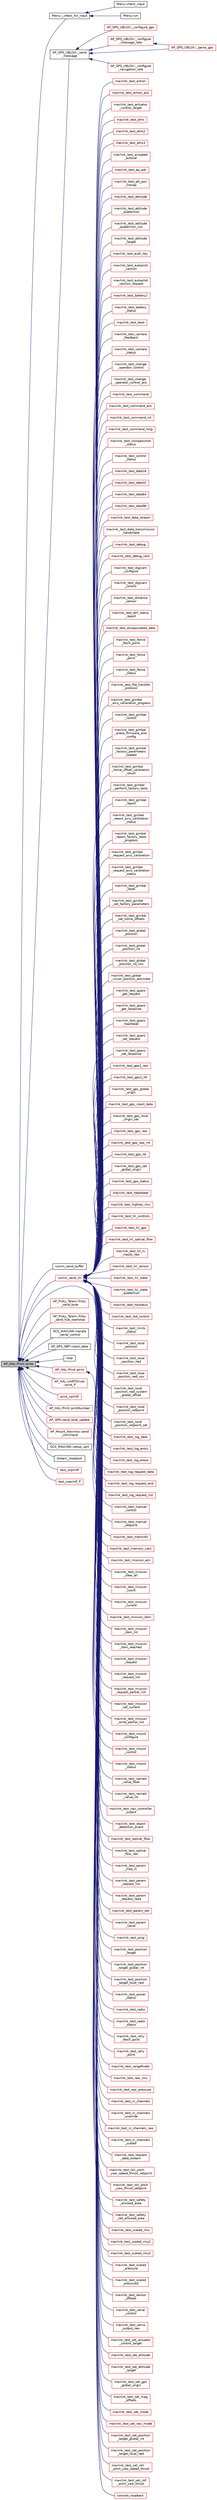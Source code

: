 digraph "AP_HAL::Print::write"
{
 // INTERACTIVE_SVG=YES
  edge [fontname="Helvetica",fontsize="10",labelfontname="Helvetica",labelfontsize="10"];
  node [fontname="Helvetica",fontsize="10",shape=record];
  rankdir="LR";
  Node1 [label="AP_HAL::Print::write",height=0.2,width=0.4,color="black", fillcolor="grey75", style="filled" fontcolor="black"];
  Node1 -> Node2 [dir="back",color="midnightblue",fontsize="10",style="solid",fontname="Helvetica"];
  Node2 [label="Menu::_check_for_input",height=0.2,width=0.4,color="black", fillcolor="white", style="filled",URL="$classMenu.html#a3d751cb74f8f3d7a3e18218bc0c5ca0a"];
  Node2 -> Node3 [dir="back",color="midnightblue",fontsize="10",style="solid",fontname="Helvetica"];
  Node3 [label="Menu::check_input",height=0.2,width=0.4,color="black", fillcolor="white", style="filled",URL="$classMenu.html#a5ee8a65cae6ca12d570d5f665e2c665c"];
  Node2 -> Node4 [dir="back",color="midnightblue",fontsize="10",style="solid",fontname="Helvetica"];
  Node4 [label="Menu::run",height=0.2,width=0.4,color="black", fillcolor="white", style="filled",URL="$classMenu.html#a8424e0886499d6901c1d2406c568709c",tooltip="menu runner "];
  Node1 -> Node5 [dir="back",color="midnightblue",fontsize="10",style="solid",fontname="Helvetica"];
  Node5 [label="AP_GPS_UBLOX::_send\l_message",height=0.2,width=0.4,color="black", fillcolor="white", style="filled",URL="$classAP__GPS__UBLOX.html#a3e73204e71c7302d8a054bb479d003f1"];
  Node5 -> Node6 [dir="back",color="midnightblue",fontsize="10",style="solid",fontname="Helvetica"];
  Node6 [label="AP_GPS_UBLOX::_configure_gps",height=0.2,width=0.4,color="red", fillcolor="white", style="filled",URL="$classAP__GPS__UBLOX.html#afb91ccbcc4849251ee0a39e3ef419375"];
  Node5 -> Node7 [dir="back",color="midnightblue",fontsize="10",style="solid",fontname="Helvetica"];
  Node7 [label="AP_GPS_UBLOX::_configure\l_message_rate",height=0.2,width=0.4,color="red", fillcolor="white", style="filled",URL="$classAP__GPS__UBLOX.html#a43dcbafc9c14e3cc6809ea888d5ffa93"];
  Node7 -> Node8 [dir="back",color="midnightblue",fontsize="10",style="solid",fontname="Helvetica"];
  Node8 [label="AP_GPS_UBLOX::_parse_gps",height=0.2,width=0.4,color="red", fillcolor="white", style="filled",URL="$classAP__GPS__UBLOX.html#a16ae8ab4b0babfbc2245beb0a438ec33"];
  Node5 -> Node9 [dir="back",color="midnightblue",fontsize="10",style="solid",fontname="Helvetica"];
  Node9 [label="AP_GPS_UBLOX::_configure\l_navigation_rate",height=0.2,width=0.4,color="red", fillcolor="white", style="filled",URL="$classAP__GPS__UBLOX.html#a77b3ada78b25c2ba1cf8e71cb37c52e7"];
  Node5 -> Node8 [dir="back",color="midnightblue",fontsize="10",style="solid",fontname="Helvetica"];
  Node1 -> Node10 [dir="back",color="midnightblue",fontsize="10",style="solid",fontname="Helvetica"];
  Node10 [label="comm_send_buffer",height=0.2,width=0.4,color="black", fillcolor="white", style="filled",URL="$GCS__MAVLink_8h.html#a0d47977e011c7c40f906819990b1584d"];
  Node1 -> Node11 [dir="back",color="midnightblue",fontsize="10",style="solid",fontname="Helvetica"];
  Node11 [label="comm_send_ch",height=0.2,width=0.4,color="red", fillcolor="white", style="filled",URL="$GCS__MAVLink_8h.html#ab753873a1ee10adedd0ce246311468f8"];
  Node11 -> Node12 [dir="back",color="midnightblue",fontsize="10",style="solid",fontname="Helvetica"];
  Node12 [label="mavlink_test_action",height=0.2,width=0.4,color="red", fillcolor="white", style="filled",URL="$v0_89_2common_2testsuite_8h.html#a8649b7be6b6b4968b83ce78574c0b55e"];
  Node11 -> Node13 [dir="back",color="midnightblue",fontsize="10",style="solid",fontname="Helvetica"];
  Node13 [label="mavlink_test_action_ack",height=0.2,width=0.4,color="red", fillcolor="white", style="filled",URL="$v0_89_2common_2testsuite_8h.html#a9cdfd99a6104053813859509acfb4602"];
  Node11 -> Node14 [dir="back",color="midnightblue",fontsize="10",style="solid",fontname="Helvetica"];
  Node14 [label="mavlink_test_actuator\l_control_target",height=0.2,width=0.4,color="red", fillcolor="white", style="filled",URL="$v1_80_2common_2testsuite_8h.html#ac20496afe74c55010b9f31b0adafb113"];
  Node11 -> Node15 [dir="back",color="midnightblue",fontsize="10",style="solid",fontname="Helvetica"];
  Node15 [label="mavlink_test_ahrs",height=0.2,width=0.4,color="red", fillcolor="white", style="filled",URL="$v0_89_2ardupilotmega_2testsuite_8h.html#aa6892a55bb6a312967d765e9f7e551a0"];
  Node11 -> Node16 [dir="back",color="midnightblue",fontsize="10",style="solid",fontname="Helvetica"];
  Node16 [label="mavlink_test_ahrs2",height=0.2,width=0.4,color="red", fillcolor="white", style="filled",URL="$v1_80_2ardupilotmega_2testsuite_8h.html#a9ecd1acaa442cd5c423461cfc9d648a2"];
  Node11 -> Node17 [dir="back",color="midnightblue",fontsize="10",style="solid",fontname="Helvetica"];
  Node17 [label="mavlink_test_ahrs3",height=0.2,width=0.4,color="red", fillcolor="white", style="filled",URL="$v1_80_2ardupilotmega_2testsuite_8h.html#ac90b4e636c4827b41f51ed6409dcf060"];
  Node11 -> Node18 [dir="back",color="midnightblue",fontsize="10",style="solid",fontname="Helvetica"];
  Node18 [label="mavlink_test_airspeed\l_autocal",height=0.2,width=0.4,color="red", fillcolor="white", style="filled",URL="$v1_80_2ardupilotmega_2testsuite_8h.html#a56839dfbdb9818fef8ff1529de3eeffe"];
  Node11 -> Node19 [dir="back",color="midnightblue",fontsize="10",style="solid",fontname="Helvetica"];
  Node19 [label="mavlink_test_ap_adc",height=0.2,width=0.4,color="red", fillcolor="white", style="filled",URL="$v0_89_2ardupilotmega_2testsuite_8h.html#ab896a946dd2f4a454e6d2377ad23d2eb"];
  Node11 -> Node20 [dir="back",color="midnightblue",fontsize="10",style="solid",fontname="Helvetica"];
  Node20 [label="mavlink_test_att_pos\l_mocap",height=0.2,width=0.4,color="red", fillcolor="white", style="filled",URL="$v1_80_2common_2testsuite_8h.html#a7bd674b5ebc00f0a503b928263bd2e87"];
  Node11 -> Node21 [dir="back",color="midnightblue",fontsize="10",style="solid",fontname="Helvetica"];
  Node21 [label="mavlink_test_attitude",height=0.2,width=0.4,color="red", fillcolor="white", style="filled",URL="$v0_89_2common_2testsuite_8h.html#a738d98fbb37fa1dbf165f62d4d096b77"];
  Node11 -> Node22 [dir="back",color="midnightblue",fontsize="10",style="solid",fontname="Helvetica"];
  Node22 [label="mavlink_test_attitude\l_quaternion",height=0.2,width=0.4,color="red", fillcolor="white", style="filled",URL="$v1_80_2common_2testsuite_8h.html#a76dd8b4da237ec80739825caa7d50845"];
  Node11 -> Node23 [dir="back",color="midnightblue",fontsize="10",style="solid",fontname="Helvetica"];
  Node23 [label="mavlink_test_attitude\l_quaternion_cov",height=0.2,width=0.4,color="red", fillcolor="white", style="filled",URL="$v1_80_2common_2testsuite_8h.html#a4f2aaa46069f729b9e49c792c443a799"];
  Node11 -> Node24 [dir="back",color="midnightblue",fontsize="10",style="solid",fontname="Helvetica"];
  Node24 [label="mavlink_test_attitude\l_target",height=0.2,width=0.4,color="red", fillcolor="white", style="filled",URL="$v1_80_2common_2testsuite_8h.html#aad5476e12397fb6c9e3a2f4bb9216ce1"];
  Node11 -> Node25 [dir="back",color="midnightblue",fontsize="10",style="solid",fontname="Helvetica"];
  Node25 [label="mavlink_test_auth_key",height=0.2,width=0.4,color="red", fillcolor="white", style="filled",URL="$v0_89_2common_2testsuite_8h.html#ac41de322ef84bfa78d7d47669873f708"];
  Node11 -> Node26 [dir="back",color="midnightblue",fontsize="10",style="solid",fontname="Helvetica"];
  Node26 [label="mavlink_test_autopilot\l_version",height=0.2,width=0.4,color="red", fillcolor="white", style="filled",URL="$v1_80_2common_2testsuite_8h.html#a9a34e152c8867677d8e68d8c46499df4"];
  Node11 -> Node27 [dir="back",color="midnightblue",fontsize="10",style="solid",fontname="Helvetica"];
  Node27 [label="mavlink_test_autopilot\l_version_request",height=0.2,width=0.4,color="red", fillcolor="white", style="filled",URL="$v1_80_2ardupilotmega_2testsuite_8h.html#a55ec9127e252ac854c27be5498a5f911"];
  Node11 -> Node28 [dir="back",color="midnightblue",fontsize="10",style="solid",fontname="Helvetica"];
  Node28 [label="mavlink_test_battery2",height=0.2,width=0.4,color="red", fillcolor="white", style="filled",URL="$v1_80_2ardupilotmega_2testsuite_8h.html#a30675a3b77ea38361f47ea4d0b87bb6a"];
  Node11 -> Node29 [dir="back",color="midnightblue",fontsize="10",style="solid",fontname="Helvetica"];
  Node29 [label="mavlink_test_battery\l_status",height=0.2,width=0.4,color="red", fillcolor="white", style="filled",URL="$v1_80_2common_2testsuite_8h.html#ab2fba288dbbf083b8274790d5e26ad80"];
  Node11 -> Node30 [dir="back",color="midnightblue",fontsize="10",style="solid",fontname="Helvetica"];
  Node30 [label="mavlink_test_boot",height=0.2,width=0.4,color="red", fillcolor="white", style="filled",URL="$v0_89_2common_2testsuite_8h.html#a1ded1118ad441d9a4a2581c12f444ee9"];
  Node11 -> Node31 [dir="back",color="midnightblue",fontsize="10",style="solid",fontname="Helvetica"];
  Node31 [label="mavlink_test_camera\l_feedback",height=0.2,width=0.4,color="red", fillcolor="white", style="filled",URL="$v1_80_2ardupilotmega_2testsuite_8h.html#a2e683100bd29cb10eff52f92570607ae"];
  Node11 -> Node32 [dir="back",color="midnightblue",fontsize="10",style="solid",fontname="Helvetica"];
  Node32 [label="mavlink_test_camera\l_status",height=0.2,width=0.4,color="red", fillcolor="white", style="filled",URL="$v1_80_2ardupilotmega_2testsuite_8h.html#af4fcd724835dff3ca18d895459cfdaae"];
  Node11 -> Node33 [dir="back",color="midnightblue",fontsize="10",style="solid",fontname="Helvetica"];
  Node33 [label="mavlink_test_change\l_operator_control",height=0.2,width=0.4,color="red", fillcolor="white", style="filled",URL="$v0_89_2common_2testsuite_8h.html#ac5ff28d1a5ffde95310ac87a5db08312"];
  Node11 -> Node34 [dir="back",color="midnightblue",fontsize="10",style="solid",fontname="Helvetica"];
  Node34 [label="mavlink_test_change\l_operator_control_ack",height=0.2,width=0.4,color="red", fillcolor="white", style="filled",URL="$v0_89_2common_2testsuite_8h.html#af24de5805833fa4cbdba2a340aae52f0"];
  Node11 -> Node35 [dir="back",color="midnightblue",fontsize="10",style="solid",fontname="Helvetica"];
  Node35 [label="mavlink_test_command",height=0.2,width=0.4,color="red", fillcolor="white", style="filled",URL="$v0_89_2common_2testsuite_8h.html#afbfed3a55505af61f9732280693fb74a"];
  Node11 -> Node36 [dir="back",color="midnightblue",fontsize="10",style="solid",fontname="Helvetica"];
  Node36 [label="mavlink_test_command_ack",height=0.2,width=0.4,color="red", fillcolor="white", style="filled",URL="$v0_89_2common_2testsuite_8h.html#a36131f5356eb289bdd9feca6642376de"];
  Node11 -> Node37 [dir="back",color="midnightblue",fontsize="10",style="solid",fontname="Helvetica"];
  Node37 [label="mavlink_test_command_int",height=0.2,width=0.4,color="red", fillcolor="white", style="filled",URL="$v1_80_2common_2testsuite_8h.html#a80fcdb1b13086c33c5cc6b7785460215"];
  Node11 -> Node38 [dir="back",color="midnightblue",fontsize="10",style="solid",fontname="Helvetica"];
  Node38 [label="mavlink_test_command_long",height=0.2,width=0.4,color="red", fillcolor="white", style="filled",URL="$v1_80_2common_2testsuite_8h.html#a73c6c6692680b0b05f6782f6411a00e4"];
  Node11 -> Node39 [dir="back",color="midnightblue",fontsize="10",style="solid",fontname="Helvetica"];
  Node39 [label="mavlink_test_compassmot\l_status",height=0.2,width=0.4,color="red", fillcolor="white", style="filled",URL="$v1_80_2ardupilotmega_2testsuite_8h.html#ab42f03faf0a850b85c09a527f0fdde00"];
  Node11 -> Node40 [dir="back",color="midnightblue",fontsize="10",style="solid",fontname="Helvetica"];
  Node40 [label="mavlink_test_control\l_status",height=0.2,width=0.4,color="red", fillcolor="white", style="filled",URL="$v0_89_2common_2testsuite_8h.html#ae48f551aba66e44e3c534a2adc787ccd"];
  Node11 -> Node41 [dir="back",color="midnightblue",fontsize="10",style="solid",fontname="Helvetica"];
  Node41 [label="mavlink_test_data16",height=0.2,width=0.4,color="red", fillcolor="white", style="filled",URL="$v1_80_2ardupilotmega_2testsuite_8h.html#a816cdb46445f3f6f5dde989d092c5591"];
  Node11 -> Node42 [dir="back",color="midnightblue",fontsize="10",style="solid",fontname="Helvetica"];
  Node42 [label="mavlink_test_data32",height=0.2,width=0.4,color="red", fillcolor="white", style="filled",URL="$v1_80_2ardupilotmega_2testsuite_8h.html#a2e7f1d6f794ab67065bc6a9376f26946"];
  Node11 -> Node43 [dir="back",color="midnightblue",fontsize="10",style="solid",fontname="Helvetica"];
  Node43 [label="mavlink_test_data64",height=0.2,width=0.4,color="red", fillcolor="white", style="filled",URL="$v1_80_2ardupilotmega_2testsuite_8h.html#a6e3b3df5aa1d1f06ad3116dfcd03d43c"];
  Node11 -> Node44 [dir="back",color="midnightblue",fontsize="10",style="solid",fontname="Helvetica"];
  Node44 [label="mavlink_test_data96",height=0.2,width=0.4,color="red", fillcolor="white", style="filled",URL="$v1_80_2ardupilotmega_2testsuite_8h.html#a5d7f0fa2275519351a42e590810e4f4a"];
  Node11 -> Node45 [dir="back",color="midnightblue",fontsize="10",style="solid",fontname="Helvetica"];
  Node45 [label="mavlink_test_data_stream",height=0.2,width=0.4,color="red", fillcolor="white", style="filled",URL="$v1_80_2common_2testsuite_8h.html#a4480c6d9a3f701561f4ad1b1ea267b5a"];
  Node11 -> Node46 [dir="back",color="midnightblue",fontsize="10",style="solid",fontname="Helvetica"];
  Node46 [label="mavlink_test_data_transmission\l_handshake",height=0.2,width=0.4,color="red", fillcolor="white", style="filled",URL="$v1_80_2common_2testsuite_8h.html#a3d22ba2d9ac79cb7e74d78c3bb40572d"];
  Node11 -> Node47 [dir="back",color="midnightblue",fontsize="10",style="solid",fontname="Helvetica"];
  Node47 [label="mavlink_test_debug",height=0.2,width=0.4,color="red", fillcolor="white", style="filled",URL="$v0_89_2common_2testsuite_8h.html#a234efe63591cb796c8394d8e5edc3dac"];
  Node11 -> Node48 [dir="back",color="midnightblue",fontsize="10",style="solid",fontname="Helvetica"];
  Node48 [label="mavlink_test_debug_vect",height=0.2,width=0.4,color="red", fillcolor="white", style="filled",URL="$v0_89_2common_2testsuite_8h.html#aacb193ff34513d157e62e46c3c38da0a"];
  Node11 -> Node49 [dir="back",color="midnightblue",fontsize="10",style="solid",fontname="Helvetica"];
  Node49 [label="mavlink_test_digicam\l_configure",height=0.2,width=0.4,color="red", fillcolor="white", style="filled",URL="$v0_89_2ardupilotmega_2testsuite_8h.html#afad94ced08219d5a61552df157a5fcc8"];
  Node11 -> Node50 [dir="back",color="midnightblue",fontsize="10",style="solid",fontname="Helvetica"];
  Node50 [label="mavlink_test_digicam\l_control",height=0.2,width=0.4,color="red", fillcolor="white", style="filled",URL="$v0_89_2ardupilotmega_2testsuite_8h.html#a854f8e5b733b51170ed61a683de49fad"];
  Node11 -> Node51 [dir="back",color="midnightblue",fontsize="10",style="solid",fontname="Helvetica"];
  Node51 [label="mavlink_test_distance\l_sensor",height=0.2,width=0.4,color="red", fillcolor="white", style="filled",URL="$v1_80_2common_2testsuite_8h.html#aa0fae6bf4294d397d2401e82c171227e"];
  Node11 -> Node52 [dir="back",color="midnightblue",fontsize="10",style="solid",fontname="Helvetica"];
  Node52 [label="mavlink_test_ekf_status\l_report",height=0.2,width=0.4,color="red", fillcolor="white", style="filled",URL="$v1_80_2ardupilotmega_2testsuite_8h.html#a3e9586d920cc6e7d64be95f014bb7f7f"];
  Node11 -> Node53 [dir="back",color="midnightblue",fontsize="10",style="solid",fontname="Helvetica"];
  Node53 [label="mavlink_test_encapsulated_data",height=0.2,width=0.4,color="red", fillcolor="white", style="filled",URL="$v1_80_2common_2testsuite_8h.html#a95b55373e70e02fc142aa23cb72c4e8e"];
  Node11 -> Node54 [dir="back",color="midnightblue",fontsize="10",style="solid",fontname="Helvetica"];
  Node54 [label="mavlink_test_fence\l_fetch_point",height=0.2,width=0.4,color="red", fillcolor="white", style="filled",URL="$v0_89_2ardupilotmega_2testsuite_8h.html#ac608ccf6887d4289374afb2fccc45dca"];
  Node11 -> Node55 [dir="back",color="midnightblue",fontsize="10",style="solid",fontname="Helvetica"];
  Node55 [label="mavlink_test_fence\l_point",height=0.2,width=0.4,color="red", fillcolor="white", style="filled",URL="$v0_89_2ardupilotmega_2testsuite_8h.html#a1e04fa24c3c53136b9954b8ecca16ad2"];
  Node11 -> Node56 [dir="back",color="midnightblue",fontsize="10",style="solid",fontname="Helvetica"];
  Node56 [label="mavlink_test_fence\l_status",height=0.2,width=0.4,color="red", fillcolor="white", style="filled",URL="$v0_89_2ardupilotmega_2testsuite_8h.html#ac23d28cc1ca2f6a95edbb3220147c67e"];
  Node11 -> Node57 [dir="back",color="midnightblue",fontsize="10",style="solid",fontname="Helvetica"];
  Node57 [label="mavlink_test_file_transfer\l_protocol",height=0.2,width=0.4,color="red", fillcolor="white", style="filled",URL="$v1_80_2common_2testsuite_8h.html#a7fe08e41903df86031e0c85716517f8e"];
  Node11 -> Node58 [dir="back",color="midnightblue",fontsize="10",style="solid",fontname="Helvetica"];
  Node58 [label="mavlink_test_gimbal\l_axis_calibration_progress",height=0.2,width=0.4,color="red", fillcolor="white", style="filled",URL="$v1_80_2ardupilotmega_2testsuite_8h.html#a87c466aa51ce0cad33de773699138f6f"];
  Node11 -> Node59 [dir="back",color="midnightblue",fontsize="10",style="solid",fontname="Helvetica"];
  Node59 [label="mavlink_test_gimbal\l_control",height=0.2,width=0.4,color="red", fillcolor="white", style="filled",URL="$v1_80_2ardupilotmega_2testsuite_8h.html#ad5b3b14d507937fbf55af225957545cf"];
  Node11 -> Node60 [dir="back",color="midnightblue",fontsize="10",style="solid",fontname="Helvetica"];
  Node60 [label="mavlink_test_gimbal\l_erase_firmware_and\l_config",height=0.2,width=0.4,color="red", fillcolor="white", style="filled",URL="$v1_80_2ardupilotmega_2testsuite_8h.html#ab03bfa150b63c20c80fa78530aafd5eb"];
  Node11 -> Node61 [dir="back",color="midnightblue",fontsize="10",style="solid",fontname="Helvetica"];
  Node61 [label="mavlink_test_gimbal\l_factory_parameters\l_loaded",height=0.2,width=0.4,color="red", fillcolor="white", style="filled",URL="$v1_80_2ardupilotmega_2testsuite_8h.html#a00014339129e2eefbf250c7c4df7debe"];
  Node11 -> Node62 [dir="back",color="midnightblue",fontsize="10",style="solid",fontname="Helvetica"];
  Node62 [label="mavlink_test_gimbal\l_home_offset_calibration\l_result",height=0.2,width=0.4,color="red", fillcolor="white", style="filled",URL="$v1_80_2ardupilotmega_2testsuite_8h.html#ac4ccbe9466ff40ebb9aa92c6c02cc7f3"];
  Node11 -> Node63 [dir="back",color="midnightblue",fontsize="10",style="solid",fontname="Helvetica"];
  Node63 [label="mavlink_test_gimbal\l_perform_factory_tests",height=0.2,width=0.4,color="red", fillcolor="white", style="filled",URL="$v1_80_2ardupilotmega_2testsuite_8h.html#a7019bcb5d1844f902db29e48084381f8"];
  Node11 -> Node64 [dir="back",color="midnightblue",fontsize="10",style="solid",fontname="Helvetica"];
  Node64 [label="mavlink_test_gimbal\l_report",height=0.2,width=0.4,color="red", fillcolor="white", style="filled",URL="$v1_80_2ardupilotmega_2testsuite_8h.html#aaf13c863258d0b51b182ce4109d55237"];
  Node11 -> Node65 [dir="back",color="midnightblue",fontsize="10",style="solid",fontname="Helvetica"];
  Node65 [label="mavlink_test_gimbal\l_report_axis_calibration\l_status",height=0.2,width=0.4,color="red", fillcolor="white", style="filled",URL="$v1_80_2ardupilotmega_2testsuite_8h.html#ae186a55f96bc8f359c6647c6475e7dfc"];
  Node11 -> Node66 [dir="back",color="midnightblue",fontsize="10",style="solid",fontname="Helvetica"];
  Node66 [label="mavlink_test_gimbal\l_report_factory_tests\l_progress",height=0.2,width=0.4,color="red", fillcolor="white", style="filled",URL="$v1_80_2ardupilotmega_2testsuite_8h.html#a3de701e30d384dec01acfb834f163fe5"];
  Node11 -> Node67 [dir="back",color="midnightblue",fontsize="10",style="solid",fontname="Helvetica"];
  Node67 [label="mavlink_test_gimbal\l_request_axis_calibration",height=0.2,width=0.4,color="red", fillcolor="white", style="filled",URL="$v1_80_2ardupilotmega_2testsuite_8h.html#aa74d479532145cd1912aa671effdf873"];
  Node11 -> Node68 [dir="back",color="midnightblue",fontsize="10",style="solid",fontname="Helvetica"];
  Node68 [label="mavlink_test_gimbal\l_request_axis_calibration\l_status",height=0.2,width=0.4,color="red", fillcolor="white", style="filled",URL="$v1_80_2ardupilotmega_2testsuite_8h.html#af7192583e36220690e8ae1e599efb329"];
  Node11 -> Node69 [dir="back",color="midnightblue",fontsize="10",style="solid",fontname="Helvetica"];
  Node69 [label="mavlink_test_gimbal\l_reset",height=0.2,width=0.4,color="red", fillcolor="white", style="filled",URL="$v1_80_2ardupilotmega_2testsuite_8h.html#af945a142dc4e1060e3e7382a1e31a167"];
  Node11 -> Node70 [dir="back",color="midnightblue",fontsize="10",style="solid",fontname="Helvetica"];
  Node70 [label="mavlink_test_gimbal\l_set_factory_parameters",height=0.2,width=0.4,color="red", fillcolor="white", style="filled",URL="$v1_80_2ardupilotmega_2testsuite_8h.html#af02c575445b22e60fab71e698c453dac"];
  Node11 -> Node71 [dir="back",color="midnightblue",fontsize="10",style="solid",fontname="Helvetica"];
  Node71 [label="mavlink_test_gimbal\l_set_home_offsets",height=0.2,width=0.4,color="red", fillcolor="white", style="filled",URL="$v1_80_2ardupilotmega_2testsuite_8h.html#a60dc21b175003816a7727d7ec1cc61a3"];
  Node11 -> Node72 [dir="back",color="midnightblue",fontsize="10",style="solid",fontname="Helvetica"];
  Node72 [label="mavlink_test_global\l_position",height=0.2,width=0.4,color="red", fillcolor="white", style="filled",URL="$v0_89_2common_2testsuite_8h.html#a50c635f8e9465f8f1c8120dd02903c51"];
  Node11 -> Node73 [dir="back",color="midnightblue",fontsize="10",style="solid",fontname="Helvetica"];
  Node73 [label="mavlink_test_global\l_position_int",height=0.2,width=0.4,color="red", fillcolor="white", style="filled",URL="$v0_89_2common_2testsuite_8h.html#abb519c2fd59639148477af83ab7da2ec"];
  Node11 -> Node74 [dir="back",color="midnightblue",fontsize="10",style="solid",fontname="Helvetica"];
  Node74 [label="mavlink_test_global\l_position_int_cov",height=0.2,width=0.4,color="red", fillcolor="white", style="filled",URL="$v1_80_2common_2testsuite_8h.html#a38813918dbc907db2faa529df54fff79"];
  Node11 -> Node75 [dir="back",color="midnightblue",fontsize="10",style="solid",fontname="Helvetica"];
  Node75 [label="mavlink_test_global\l_vision_position_estimate",height=0.2,width=0.4,color="red", fillcolor="white", style="filled",URL="$v1_80_2common_2testsuite_8h.html#ad033a2dd99c45646da4dad339cbf0e62"];
  Node11 -> Node76 [dir="back",color="midnightblue",fontsize="10",style="solid",fontname="Helvetica"];
  Node76 [label="mavlink_test_gopro\l_get_request",height=0.2,width=0.4,color="red", fillcolor="white", style="filled",URL="$v1_80_2ardupilotmega_2testsuite_8h.html#a1314a3e6ca9af6c3e09fbc2e55b1f877"];
  Node11 -> Node77 [dir="back",color="midnightblue",fontsize="10",style="solid",fontname="Helvetica"];
  Node77 [label="mavlink_test_gopro\l_get_response",height=0.2,width=0.4,color="red", fillcolor="white", style="filled",URL="$v1_80_2ardupilotmega_2testsuite_8h.html#a07a1b75d6c59fb265c43d36811c4a91f"];
  Node11 -> Node78 [dir="back",color="midnightblue",fontsize="10",style="solid",fontname="Helvetica"];
  Node78 [label="mavlink_test_gopro\l_heartbeat",height=0.2,width=0.4,color="red", fillcolor="white", style="filled",URL="$v1_80_2ardupilotmega_2testsuite_8h.html#a844892ff8e7d9fa6030411ae7d608c9f"];
  Node11 -> Node79 [dir="back",color="midnightblue",fontsize="10",style="solid",fontname="Helvetica"];
  Node79 [label="mavlink_test_gopro\l_set_request",height=0.2,width=0.4,color="red", fillcolor="white", style="filled",URL="$v1_80_2ardupilotmega_2testsuite_8h.html#ae2af441bce3b57a84875ecd385e34fb8"];
  Node11 -> Node80 [dir="back",color="midnightblue",fontsize="10",style="solid",fontname="Helvetica"];
  Node80 [label="mavlink_test_gopro\l_set_response",height=0.2,width=0.4,color="red", fillcolor="white", style="filled",URL="$v1_80_2ardupilotmega_2testsuite_8h.html#a72921cc8170bc14207eaea69c4e3ed21"];
  Node11 -> Node81 [dir="back",color="midnightblue",fontsize="10",style="solid",fontname="Helvetica"];
  Node81 [label="mavlink_test_gps2_raw",height=0.2,width=0.4,color="red", fillcolor="white", style="filled",URL="$v1_80_2common_2testsuite_8h.html#a75521f98254cc18708ed804806fec908"];
  Node11 -> Node82 [dir="back",color="midnightblue",fontsize="10",style="solid",fontname="Helvetica"];
  Node82 [label="mavlink_test_gps2_rtk",height=0.2,width=0.4,color="red", fillcolor="white", style="filled",URL="$v1_80_2common_2testsuite_8h.html#a97b261f02b270f507b13c4438ed4c260"];
  Node11 -> Node83 [dir="back",color="midnightblue",fontsize="10",style="solid",fontname="Helvetica"];
  Node83 [label="mavlink_test_gps_global\l_origin",height=0.2,width=0.4,color="red", fillcolor="white", style="filled",URL="$v1_80_2common_2testsuite_8h.html#a0148b1aed9025d5ecd51f8ca08993b41"];
  Node11 -> Node84 [dir="back",color="midnightblue",fontsize="10",style="solid",fontname="Helvetica"];
  Node84 [label="mavlink_test_gps_inject_data",height=0.2,width=0.4,color="red", fillcolor="white", style="filled",URL="$v1_80_2common_2testsuite_8h.html#a502489a60adb8b18e3500d9368a5ff7e"];
  Node11 -> Node85 [dir="back",color="midnightblue",fontsize="10",style="solid",fontname="Helvetica"];
  Node85 [label="mavlink_test_gps_local\l_origin_set",height=0.2,width=0.4,color="red", fillcolor="white", style="filled",URL="$v0_89_2common_2testsuite_8h.html#afa774e282ed97fbe0a1ca4acc7fd9ea6"];
  Node11 -> Node86 [dir="back",color="midnightblue",fontsize="10",style="solid",fontname="Helvetica"];
  Node86 [label="mavlink_test_gps_raw",height=0.2,width=0.4,color="red", fillcolor="white", style="filled",URL="$v0_89_2common_2testsuite_8h.html#a238c729f9e757c1a41e4249973b24b92"];
  Node11 -> Node87 [dir="back",color="midnightblue",fontsize="10",style="solid",fontname="Helvetica"];
  Node87 [label="mavlink_test_gps_raw_int",height=0.2,width=0.4,color="red", fillcolor="white", style="filled",URL="$v0_89_2common_2testsuite_8h.html#a1608ac13be0bbc2588ca387f5a4e7348"];
  Node11 -> Node88 [dir="back",color="midnightblue",fontsize="10",style="solid",fontname="Helvetica"];
  Node88 [label="mavlink_test_gps_rtk",height=0.2,width=0.4,color="red", fillcolor="white", style="filled",URL="$v1_80_2common_2testsuite_8h.html#aeba936043aaab5b6040887ae08396bc3"];
  Node11 -> Node89 [dir="back",color="midnightblue",fontsize="10",style="solid",fontname="Helvetica"];
  Node89 [label="mavlink_test_gps_set\l_global_origin",height=0.2,width=0.4,color="red", fillcolor="white", style="filled",URL="$v0_89_2common_2testsuite_8h.html#a714da6332a66c0f8180924ca7304bd06"];
  Node11 -> Node90 [dir="back",color="midnightblue",fontsize="10",style="solid",fontname="Helvetica"];
  Node90 [label="mavlink_test_gps_status",height=0.2,width=0.4,color="red", fillcolor="white", style="filled",URL="$v0_89_2common_2testsuite_8h.html#ac28882e77f7f950bff367d0655004a25"];
  Node11 -> Node91 [dir="back",color="midnightblue",fontsize="10",style="solid",fontname="Helvetica"];
  Node91 [label="mavlink_test_heartbeat",height=0.2,width=0.4,color="red", fillcolor="white", style="filled",URL="$v0_89_2common_2testsuite_8h.html#a62f55641a3e31921cfd59080e744a01b"];
  Node11 -> Node92 [dir="back",color="midnightblue",fontsize="10",style="solid",fontname="Helvetica"];
  Node92 [label="mavlink_test_highres_imu",height=0.2,width=0.4,color="red", fillcolor="white", style="filled",URL="$v1_80_2common_2testsuite_8h.html#aaa3f890479f5413156bbc4c68684907e"];
  Node11 -> Node93 [dir="back",color="midnightblue",fontsize="10",style="solid",fontname="Helvetica"];
  Node93 [label="mavlink_test_hil_controls",height=0.2,width=0.4,color="red", fillcolor="white", style="filled",URL="$v0_89_2common_2testsuite_8h.html#a11097f94573271fae75f258aeb060842"];
  Node11 -> Node94 [dir="back",color="midnightblue",fontsize="10",style="solid",fontname="Helvetica"];
  Node94 [label="mavlink_test_hil_gps",height=0.2,width=0.4,color="red", fillcolor="white", style="filled",URL="$v1_80_2common_2testsuite_8h.html#ab515771c12adbdddc193072d09a38842"];
  Node11 -> Node95 [dir="back",color="midnightblue",fontsize="10",style="solid",fontname="Helvetica"];
  Node95 [label="mavlink_test_hil_optical_flow",height=0.2,width=0.4,color="red", fillcolor="white", style="filled",URL="$v1_80_2common_2testsuite_8h.html#af47fba9549c32479c7c990fa2f92300e"];
  Node11 -> Node96 [dir="back",color="midnightblue",fontsize="10",style="solid",fontname="Helvetica"];
  Node96 [label="mavlink_test_hil_rc\l_inputs_raw",height=0.2,width=0.4,color="red", fillcolor="white", style="filled",URL="$v1_80_2common_2testsuite_8h.html#abb5379d55a7afd4893800e4398b3a77a"];
  Node11 -> Node97 [dir="back",color="midnightblue",fontsize="10",style="solid",fontname="Helvetica"];
  Node97 [label="mavlink_test_hil_sensor",height=0.2,width=0.4,color="red", fillcolor="white", style="filled",URL="$v1_80_2common_2testsuite_8h.html#ad8bf9d87adbdf5fc766d2136d46412ca"];
  Node11 -> Node98 [dir="back",color="midnightblue",fontsize="10",style="solid",fontname="Helvetica"];
  Node98 [label="mavlink_test_hil_state",height=0.2,width=0.4,color="red", fillcolor="white", style="filled",URL="$v0_89_2common_2testsuite_8h.html#a4aaf587b5285ac56fd7b9058a9e70ec3"];
  Node11 -> Node99 [dir="back",color="midnightblue",fontsize="10",style="solid",fontname="Helvetica"];
  Node99 [label="mavlink_test_hil_state\l_quaternion",height=0.2,width=0.4,color="red", fillcolor="white", style="filled",URL="$v1_80_2common_2testsuite_8h.html#a32d633b27cf11c6e93320ff53199a622"];
  Node11 -> Node100 [dir="back",color="midnightblue",fontsize="10",style="solid",fontname="Helvetica"];
  Node100 [label="mavlink_test_hwstatus",height=0.2,width=0.4,color="red", fillcolor="white", style="filled",URL="$v0_89_2ardupilotmega_2testsuite_8h.html#af32ae677c8372e380253627b7606e1c5"];
  Node11 -> Node101 [dir="back",color="midnightblue",fontsize="10",style="solid",fontname="Helvetica"];
  Node101 [label="mavlink_test_led_control",height=0.2,width=0.4,color="red", fillcolor="white", style="filled",URL="$v1_80_2ardupilotmega_2testsuite_8h.html#a1b76c4ad4ddf4638c2b6d63418de024c"];
  Node11 -> Node102 [dir="back",color="midnightblue",fontsize="10",style="solid",fontname="Helvetica"];
  Node102 [label="mavlink_test_limits\l_status",height=0.2,width=0.4,color="red", fillcolor="white", style="filled",URL="$v1_80_2ardupilotmega_2testsuite_8h.html#af8e065ebb3eb7303093eb836326ec2e9"];
  Node11 -> Node103 [dir="back",color="midnightblue",fontsize="10",style="solid",fontname="Helvetica"];
  Node103 [label="mavlink_test_local\l_position",height=0.2,width=0.4,color="red", fillcolor="white", style="filled",URL="$v0_89_2common_2testsuite_8h.html#a4bed20609e51343d386466be957ddf26"];
  Node11 -> Node104 [dir="back",color="midnightblue",fontsize="10",style="solid",fontname="Helvetica"];
  Node104 [label="mavlink_test_local\l_position_ned",height=0.2,width=0.4,color="red", fillcolor="white", style="filled",URL="$v1_80_2common_2testsuite_8h.html#a5ee94a3c12bcc40faa9fb98b3f4d605f"];
  Node11 -> Node105 [dir="back",color="midnightblue",fontsize="10",style="solid",fontname="Helvetica"];
  Node105 [label="mavlink_test_local\l_position_ned_cov",height=0.2,width=0.4,color="red", fillcolor="white", style="filled",URL="$v1_80_2common_2testsuite_8h.html#adeb0c0630afbd0e52d0a35e23b56ee5c"];
  Node11 -> Node106 [dir="back",color="midnightblue",fontsize="10",style="solid",fontname="Helvetica"];
  Node106 [label="mavlink_test_local\l_position_ned_system\l_global_offset",height=0.2,width=0.4,color="red", fillcolor="white", style="filled",URL="$v1_80_2common_2testsuite_8h.html#a8c8ef0081f67cb7c0810549cca7234b0"];
  Node11 -> Node107 [dir="back",color="midnightblue",fontsize="10",style="solid",fontname="Helvetica"];
  Node107 [label="mavlink_test_local\l_position_setpoint",height=0.2,width=0.4,color="red", fillcolor="white", style="filled",URL="$v0_89_2common_2testsuite_8h.html#a0b3ea2d2bc62ba5db52148cffecd0503"];
  Node11 -> Node108 [dir="back",color="midnightblue",fontsize="10",style="solid",fontname="Helvetica"];
  Node108 [label="mavlink_test_local\l_position_setpoint_set",height=0.2,width=0.4,color="red", fillcolor="white", style="filled",URL="$v0_89_2common_2testsuite_8h.html#a92feda7cb562efac6bf71ad91e533cd9"];
  Node11 -> Node109 [dir="back",color="midnightblue",fontsize="10",style="solid",fontname="Helvetica"];
  Node109 [label="mavlink_test_log_data",height=0.2,width=0.4,color="red", fillcolor="white", style="filled",URL="$v1_80_2common_2testsuite_8h.html#a4595f8c2108f0c27dea1eac223bcf21f"];
  Node11 -> Node110 [dir="back",color="midnightblue",fontsize="10",style="solid",fontname="Helvetica"];
  Node110 [label="mavlink_test_log_entry",height=0.2,width=0.4,color="red", fillcolor="white", style="filled",URL="$v1_80_2common_2testsuite_8h.html#a3b04275542fccd53817d45aead9a6c35"];
  Node11 -> Node111 [dir="back",color="midnightblue",fontsize="10",style="solid",fontname="Helvetica"];
  Node111 [label="mavlink_test_log_erase",height=0.2,width=0.4,color="red", fillcolor="white", style="filled",URL="$v1_80_2common_2testsuite_8h.html#ab14831a3b1843093ec02e8972909a28f"];
  Node11 -> Node112 [dir="back",color="midnightblue",fontsize="10",style="solid",fontname="Helvetica"];
  Node112 [label="mavlink_test_log_request_data",height=0.2,width=0.4,color="red", fillcolor="white", style="filled",URL="$v1_80_2common_2testsuite_8h.html#a8fb73ceb034de03cfb257b301cd9f157"];
  Node11 -> Node113 [dir="back",color="midnightblue",fontsize="10",style="solid",fontname="Helvetica"];
  Node113 [label="mavlink_test_log_request_end",height=0.2,width=0.4,color="red", fillcolor="white", style="filled",URL="$v1_80_2common_2testsuite_8h.html#a03eac4d01e21192eeed1a41f0fa7944b"];
  Node11 -> Node114 [dir="back",color="midnightblue",fontsize="10",style="solid",fontname="Helvetica"];
  Node114 [label="mavlink_test_log_request_list",height=0.2,width=0.4,color="red", fillcolor="white", style="filled",URL="$v1_80_2common_2testsuite_8h.html#ae0f2f2502ddd40e474c1701160c26e73"];
  Node11 -> Node115 [dir="back",color="midnightblue",fontsize="10",style="solid",fontname="Helvetica"];
  Node115 [label="mavlink_test_manual\l_control",height=0.2,width=0.4,color="red", fillcolor="white", style="filled",URL="$v0_89_2common_2testsuite_8h.html#a0d46ed27c88e4200853ab511c13b0a78"];
  Node11 -> Node116 [dir="back",color="midnightblue",fontsize="10",style="solid",fontname="Helvetica"];
  Node116 [label="mavlink_test_manual\l_setpoint",height=0.2,width=0.4,color="red", fillcolor="white", style="filled",URL="$v1_80_2common_2testsuite_8h.html#a5981897808c483294cde1b4e41fb5eb9"];
  Node11 -> Node117 [dir="back",color="midnightblue",fontsize="10",style="solid",fontname="Helvetica"];
  Node117 [label="mavlink_test_meminfo",height=0.2,width=0.4,color="red", fillcolor="white", style="filled",URL="$v0_89_2ardupilotmega_2testsuite_8h.html#ad9492213c5374c157bcf21b65c8b521e"];
  Node11 -> Node118 [dir="back",color="midnightblue",fontsize="10",style="solid",fontname="Helvetica"];
  Node118 [label="mavlink_test_memory_vect",height=0.2,width=0.4,color="red", fillcolor="white", style="filled",URL="$v1_80_2common_2testsuite_8h.html#a01f56dede8b550594d1cd0ba22e5d5fe"];
  Node11 -> Node119 [dir="back",color="midnightblue",fontsize="10",style="solid",fontname="Helvetica"];
  Node119 [label="mavlink_test_mission_ack",height=0.2,width=0.4,color="red", fillcolor="white", style="filled",URL="$v1_80_2common_2testsuite_8h.html#a4686323e0f6bac3ab022e6079527b380"];
  Node11 -> Node120 [dir="back",color="midnightblue",fontsize="10",style="solid",fontname="Helvetica"];
  Node120 [label="mavlink_test_mission\l_clear_all",height=0.2,width=0.4,color="red", fillcolor="white", style="filled",URL="$v1_80_2common_2testsuite_8h.html#a8139ba2edbecf0a3ac15d5a41f5de1bc"];
  Node11 -> Node121 [dir="back",color="midnightblue",fontsize="10",style="solid",fontname="Helvetica"];
  Node121 [label="mavlink_test_mission\l_count",height=0.2,width=0.4,color="red", fillcolor="white", style="filled",URL="$v1_80_2common_2testsuite_8h.html#a5ffb874cea70e3f06fc2210b89734f0a"];
  Node11 -> Node122 [dir="back",color="midnightblue",fontsize="10",style="solid",fontname="Helvetica"];
  Node122 [label="mavlink_test_mission\l_current",height=0.2,width=0.4,color="red", fillcolor="white", style="filled",URL="$v1_80_2common_2testsuite_8h.html#ae7c1bb9e99f703474b460707a281c9f2"];
  Node11 -> Node123 [dir="back",color="midnightblue",fontsize="10",style="solid",fontname="Helvetica"];
  Node123 [label="mavlink_test_mission_item",height=0.2,width=0.4,color="red", fillcolor="white", style="filled",URL="$v1_80_2common_2testsuite_8h.html#a64cfa0f673c06b3deaa27bbb736aeed4"];
  Node11 -> Node124 [dir="back",color="midnightblue",fontsize="10",style="solid",fontname="Helvetica"];
  Node124 [label="mavlink_test_mission\l_item_int",height=0.2,width=0.4,color="red", fillcolor="white", style="filled",URL="$v1_80_2common_2testsuite_8h.html#a3887bd539390ae1e74e349603e079b32"];
  Node11 -> Node125 [dir="back",color="midnightblue",fontsize="10",style="solid",fontname="Helvetica"];
  Node125 [label="mavlink_test_mission\l_item_reached",height=0.2,width=0.4,color="red", fillcolor="white", style="filled",URL="$v1_80_2common_2testsuite_8h.html#a7251e0fd0c8c5e6002c84c078a28eab2"];
  Node11 -> Node126 [dir="back",color="midnightblue",fontsize="10",style="solid",fontname="Helvetica"];
  Node126 [label="mavlink_test_mission\l_request",height=0.2,width=0.4,color="red", fillcolor="white", style="filled",URL="$v1_80_2common_2testsuite_8h.html#a08d7ce32c061c773213272afbd40654e"];
  Node11 -> Node127 [dir="back",color="midnightblue",fontsize="10",style="solid",fontname="Helvetica"];
  Node127 [label="mavlink_test_mission\l_request_list",height=0.2,width=0.4,color="red", fillcolor="white", style="filled",URL="$v1_80_2common_2testsuite_8h.html#aeda384ae713c98c942ee8e6003286434"];
  Node11 -> Node128 [dir="back",color="midnightblue",fontsize="10",style="solid",fontname="Helvetica"];
  Node128 [label="mavlink_test_mission\l_request_partial_list",height=0.2,width=0.4,color="red", fillcolor="white", style="filled",URL="$v1_80_2common_2testsuite_8h.html#ad9479b95e6a9f9da016bbec341a8bc40"];
  Node11 -> Node129 [dir="back",color="midnightblue",fontsize="10",style="solid",fontname="Helvetica"];
  Node129 [label="mavlink_test_mission\l_set_current",height=0.2,width=0.4,color="red", fillcolor="white", style="filled",URL="$v1_80_2common_2testsuite_8h.html#a2f2e3d3be48fd4f9aaae6efa146162da"];
  Node11 -> Node130 [dir="back",color="midnightblue",fontsize="10",style="solid",fontname="Helvetica"];
  Node130 [label="mavlink_test_mission\l_write_partial_list",height=0.2,width=0.4,color="red", fillcolor="white", style="filled",URL="$v1_80_2common_2testsuite_8h.html#aa3cac0f9eaa9ed2acfcf616d7a9a7b0c"];
  Node11 -> Node131 [dir="back",color="midnightblue",fontsize="10",style="solid",fontname="Helvetica"];
  Node131 [label="mavlink_test_mount\l_configure",height=0.2,width=0.4,color="red", fillcolor="white", style="filled",URL="$v0_89_2ardupilotmega_2testsuite_8h.html#a04f2da52f0d43b784ea011c2c30e4ca0"];
  Node11 -> Node132 [dir="back",color="midnightblue",fontsize="10",style="solid",fontname="Helvetica"];
  Node132 [label="mavlink_test_mount\l_control",height=0.2,width=0.4,color="red", fillcolor="white", style="filled",URL="$v0_89_2ardupilotmega_2testsuite_8h.html#a62c180b5a108381dc8bc7f7a987ea7a3"];
  Node11 -> Node133 [dir="back",color="midnightblue",fontsize="10",style="solid",fontname="Helvetica"];
  Node133 [label="mavlink_test_mount\l_status",height=0.2,width=0.4,color="red", fillcolor="white", style="filled",URL="$v0_89_2ardupilotmega_2testsuite_8h.html#a3cb1368d35275235f439848f48229389"];
  Node11 -> Node134 [dir="back",color="midnightblue",fontsize="10",style="solid",fontname="Helvetica"];
  Node134 [label="mavlink_test_named\l_value_float",height=0.2,width=0.4,color="red", fillcolor="white", style="filled",URL="$v0_89_2common_2testsuite_8h.html#a5c0f580523a30f43a65d19a0e91692b8"];
  Node11 -> Node135 [dir="back",color="midnightblue",fontsize="10",style="solid",fontname="Helvetica"];
  Node135 [label="mavlink_test_named\l_value_int",height=0.2,width=0.4,color="red", fillcolor="white", style="filled",URL="$v0_89_2common_2testsuite_8h.html#a002997a939d8be98f4734cc5a113efb0"];
  Node11 -> Node136 [dir="back",color="midnightblue",fontsize="10",style="solid",fontname="Helvetica"];
  Node136 [label="mavlink_test_nav_controller\l_output",height=0.2,width=0.4,color="red", fillcolor="white", style="filled",URL="$v0_89_2common_2testsuite_8h.html#a0997babe0bccf6cb556ff74f525d3358"];
  Node11 -> Node137 [dir="back",color="midnightblue",fontsize="10",style="solid",fontname="Helvetica"];
  Node137 [label="mavlink_test_object\l_detection_event",height=0.2,width=0.4,color="red", fillcolor="white", style="filled",URL="$v0_89_2common_2testsuite_8h.html#abc8e801462faab6aab4011b7d757884d"];
  Node11 -> Node138 [dir="back",color="midnightblue",fontsize="10",style="solid",fontname="Helvetica"];
  Node138 [label="mavlink_test_optical_flow",height=0.2,width=0.4,color="red", fillcolor="white", style="filled",URL="$v0_89_2common_2testsuite_8h.html#a2898f6baf4f0740e7afa781deef35812"];
  Node11 -> Node139 [dir="back",color="midnightblue",fontsize="10",style="solid",fontname="Helvetica"];
  Node139 [label="mavlink_test_optical\l_flow_rad",height=0.2,width=0.4,color="red", fillcolor="white", style="filled",URL="$v1_80_2common_2testsuite_8h.html#a65c8ff26d2e7ed3c42897367b54a9394"];
  Node11 -> Node140 [dir="back",color="midnightblue",fontsize="10",style="solid",fontname="Helvetica"];
  Node140 [label="mavlink_test_param\l_map_rc",height=0.2,width=0.4,color="red", fillcolor="white", style="filled",URL="$v1_80_2common_2testsuite_8h.html#af1352824b2eea4f519581aa31b88441f"];
  Node11 -> Node141 [dir="back",color="midnightblue",fontsize="10",style="solid",fontname="Helvetica"];
  Node141 [label="mavlink_test_param\l_request_list",height=0.2,width=0.4,color="red", fillcolor="white", style="filled",URL="$v0_89_2common_2testsuite_8h.html#a707e336f5c6244dba46e69313883b253"];
  Node11 -> Node142 [dir="back",color="midnightblue",fontsize="10",style="solid",fontname="Helvetica"];
  Node142 [label="mavlink_test_param\l_request_read",height=0.2,width=0.4,color="red", fillcolor="white", style="filled",URL="$v0_89_2common_2testsuite_8h.html#a80bddf4292281cd11f5e4f2bd7c95857"];
  Node11 -> Node143 [dir="back",color="midnightblue",fontsize="10",style="solid",fontname="Helvetica"];
  Node143 [label="mavlink_test_param_set",height=0.2,width=0.4,color="red", fillcolor="white", style="filled",URL="$v0_89_2common_2testsuite_8h.html#a69acd76734c32b19dca35fefc0d48b30"];
  Node11 -> Node144 [dir="back",color="midnightblue",fontsize="10",style="solid",fontname="Helvetica"];
  Node144 [label="mavlink_test_param\l_value",height=0.2,width=0.4,color="red", fillcolor="white", style="filled",URL="$v0_89_2common_2testsuite_8h.html#a21b48d9cd6e6feef3d12b07b20b9575c"];
  Node11 -> Node145 [dir="back",color="midnightblue",fontsize="10",style="solid",fontname="Helvetica"];
  Node145 [label="mavlink_test_ping",height=0.2,width=0.4,color="red", fillcolor="white", style="filled",URL="$v0_89_2common_2testsuite_8h.html#a85821d981a3a4b5a2351046a333ba0a8"];
  Node11 -> Node146 [dir="back",color="midnightblue",fontsize="10",style="solid",fontname="Helvetica"];
  Node146 [label="mavlink_test_position\l_target",height=0.2,width=0.4,color="red", fillcolor="white", style="filled",URL="$v0_89_2common_2testsuite_8h.html#aa44169f15bc4686f385b9a061a8ed0d4"];
  Node11 -> Node147 [dir="back",color="midnightblue",fontsize="10",style="solid",fontname="Helvetica"];
  Node147 [label="mavlink_test_position\l_target_global_int",height=0.2,width=0.4,color="red", fillcolor="white", style="filled",URL="$v1_80_2common_2testsuite_8h.html#a188c0b92ca6a02f9f974c58c17cfcbcc"];
  Node11 -> Node148 [dir="back",color="midnightblue",fontsize="10",style="solid",fontname="Helvetica"];
  Node148 [label="mavlink_test_position\l_target_local_ned",height=0.2,width=0.4,color="red", fillcolor="white", style="filled",URL="$v1_80_2common_2testsuite_8h.html#a898278c6782993c6b2b6c1ea6668febe"];
  Node11 -> Node149 [dir="back",color="midnightblue",fontsize="10",style="solid",fontname="Helvetica"];
  Node149 [label="mavlink_test_power\l_status",height=0.2,width=0.4,color="red", fillcolor="white", style="filled",URL="$v1_80_2common_2testsuite_8h.html#a0f3ff500238a22bd8f84dfce152430a2"];
  Node11 -> Node150 [dir="back",color="midnightblue",fontsize="10",style="solid",fontname="Helvetica"];
  Node150 [label="mavlink_test_radio",height=0.2,width=0.4,color="red", fillcolor="white", style="filled",URL="$v0_89_2ardupilotmega_2testsuite_8h.html#a475186eaf0e20dc86a0a905641d72a52"];
  Node11 -> Node151 [dir="back",color="midnightblue",fontsize="10",style="solid",fontname="Helvetica"];
  Node151 [label="mavlink_test_radio\l_status",height=0.2,width=0.4,color="red", fillcolor="white", style="filled",URL="$v1_80_2common_2testsuite_8h.html#a156e7002c60273e6c45a288a7c629c96"];
  Node11 -> Node152 [dir="back",color="midnightblue",fontsize="10",style="solid",fontname="Helvetica"];
  Node152 [label="mavlink_test_rally\l_fetch_point",height=0.2,width=0.4,color="red", fillcolor="white", style="filled",URL="$v1_80_2ardupilotmega_2testsuite_8h.html#a17e11758f2dd53c7e53a42c9c3720cbd"];
  Node11 -> Node153 [dir="back",color="midnightblue",fontsize="10",style="solid",fontname="Helvetica"];
  Node153 [label="mavlink_test_rally\l_point",height=0.2,width=0.4,color="red", fillcolor="white", style="filled",URL="$v1_80_2ardupilotmega_2testsuite_8h.html#ab8b2e24941b65200063b3d5872e4e41a"];
  Node11 -> Node154 [dir="back",color="midnightblue",fontsize="10",style="solid",fontname="Helvetica"];
  Node154 [label="mavlink_test_rangefinder",height=0.2,width=0.4,color="red", fillcolor="white", style="filled",URL="$v1_80_2ardupilotmega_2testsuite_8h.html#ae7a4556216cc94d0466e879d734c26b2"];
  Node11 -> Node155 [dir="back",color="midnightblue",fontsize="10",style="solid",fontname="Helvetica"];
  Node155 [label="mavlink_test_raw_imu",height=0.2,width=0.4,color="red", fillcolor="white", style="filled",URL="$v0_89_2common_2testsuite_8h.html#a7662ec4db2bdf68efba2e846dcb6fb78"];
  Node11 -> Node156 [dir="back",color="midnightblue",fontsize="10",style="solid",fontname="Helvetica"];
  Node156 [label="mavlink_test_raw_pressure",height=0.2,width=0.4,color="red", fillcolor="white", style="filled",URL="$v0_89_2common_2testsuite_8h.html#a2a7f6eda0d3dc054a66cd47ac2f8fafd"];
  Node11 -> Node157 [dir="back",color="midnightblue",fontsize="10",style="solid",fontname="Helvetica"];
  Node157 [label="mavlink_test_rc_channels",height=0.2,width=0.4,color="red", fillcolor="white", style="filled",URL="$v1_80_2common_2testsuite_8h.html#a75e11f3411ba6456611bf3110a4a84a0"];
  Node11 -> Node158 [dir="back",color="midnightblue",fontsize="10",style="solid",fontname="Helvetica"];
  Node158 [label="mavlink_test_rc_channels\l_override",height=0.2,width=0.4,color="red", fillcolor="white", style="filled",URL="$v0_89_2common_2testsuite_8h.html#a813dc448fbcbf4285c369dda250c2efb"];
  Node11 -> Node159 [dir="back",color="midnightblue",fontsize="10",style="solid",fontname="Helvetica"];
  Node159 [label="mavlink_test_rc_channels_raw",height=0.2,width=0.4,color="red", fillcolor="white", style="filled",URL="$v0_89_2common_2testsuite_8h.html#a26aa49cf41407f481cef7617e550b3d4"];
  Node11 -> Node160 [dir="back",color="midnightblue",fontsize="10",style="solid",fontname="Helvetica"];
  Node160 [label="mavlink_test_rc_channels\l_scaled",height=0.2,width=0.4,color="red", fillcolor="white", style="filled",URL="$v0_89_2common_2testsuite_8h.html#aa277f7ded5a433ae2a543ce237154a23"];
  Node11 -> Node161 [dir="back",color="midnightblue",fontsize="10",style="solid",fontname="Helvetica"];
  Node161 [label="mavlink_test_request\l_data_stream",height=0.2,width=0.4,color="red", fillcolor="white", style="filled",URL="$v0_89_2common_2testsuite_8h.html#a3fabe17d6b1bf9066b3d8eb7711d0441"];
  Node11 -> Node162 [dir="back",color="midnightblue",fontsize="10",style="solid",fontname="Helvetica"];
  Node162 [label="mavlink_test_roll_pitch\l_yaw_speed_thrust_setpoint",height=0.2,width=0.4,color="red", fillcolor="white", style="filled",URL="$v0_89_2common_2testsuite_8h.html#a9d8d531a61ee8c7e3c834a42bac5985d"];
  Node11 -> Node163 [dir="back",color="midnightblue",fontsize="10",style="solid",fontname="Helvetica"];
  Node163 [label="mavlink_test_roll_pitch\l_yaw_thrust_setpoint",height=0.2,width=0.4,color="red", fillcolor="white", style="filled",URL="$v0_89_2common_2testsuite_8h.html#a0f54660704d47e05015932f13eb4f9eb"];
  Node11 -> Node164 [dir="back",color="midnightblue",fontsize="10",style="solid",fontname="Helvetica"];
  Node164 [label="mavlink_test_safety\l_allowed_area",height=0.2,width=0.4,color="red", fillcolor="white", style="filled",URL="$v0_89_2common_2testsuite_8h.html#a74353fc06130900f879bdd2b734e9727"];
  Node11 -> Node165 [dir="back",color="midnightblue",fontsize="10",style="solid",fontname="Helvetica"];
  Node165 [label="mavlink_test_safety\l_set_allowed_area",height=0.2,width=0.4,color="red", fillcolor="white", style="filled",URL="$v0_89_2common_2testsuite_8h.html#ab50295babf76ae8862b90d275da7b4b5"];
  Node11 -> Node166 [dir="back",color="midnightblue",fontsize="10",style="solid",fontname="Helvetica"];
  Node166 [label="mavlink_test_scaled_imu",height=0.2,width=0.4,color="red", fillcolor="white", style="filled",URL="$v0_89_2common_2testsuite_8h.html#a453555e642df70acb2f083c842845083"];
  Node11 -> Node167 [dir="back",color="midnightblue",fontsize="10",style="solid",fontname="Helvetica"];
  Node167 [label="mavlink_test_scaled_imu2",height=0.2,width=0.4,color="red", fillcolor="white", style="filled",URL="$v1_80_2common_2testsuite_8h.html#a36505006a142f5f7fb5f812813203b4a"];
  Node11 -> Node168 [dir="back",color="midnightblue",fontsize="10",style="solid",fontname="Helvetica"];
  Node168 [label="mavlink_test_scaled_imu3",height=0.2,width=0.4,color="red", fillcolor="white", style="filled",URL="$v1_80_2common_2testsuite_8h.html#aa484a0fca5a8853d1b857a4e00d9c912"];
  Node11 -> Node169 [dir="back",color="midnightblue",fontsize="10",style="solid",fontname="Helvetica"];
  Node169 [label="mavlink_test_scaled\l_pressure",height=0.2,width=0.4,color="red", fillcolor="white", style="filled",URL="$v0_89_2common_2testsuite_8h.html#a1e22d40d8c8289d098372416dc22aed0"];
  Node11 -> Node170 [dir="back",color="midnightblue",fontsize="10",style="solid",fontname="Helvetica"];
  Node170 [label="mavlink_test_scaled\l_pressure2",height=0.2,width=0.4,color="red", fillcolor="white", style="filled",URL="$v1_80_2common_2testsuite_8h.html#a95f9323f5e09c52e8e4f5c0cb72c6fe1"];
  Node11 -> Node171 [dir="back",color="midnightblue",fontsize="10",style="solid",fontname="Helvetica"];
  Node171 [label="mavlink_test_sensor\l_offsets",height=0.2,width=0.4,color="red", fillcolor="white", style="filled",URL="$v0_89_2ardupilotmega_2testsuite_8h.html#aec0030f751f98c533a825404902c5508"];
  Node11 -> Node172 [dir="back",color="midnightblue",fontsize="10",style="solid",fontname="Helvetica"];
  Node172 [label="mavlink_test_serial\l_control",height=0.2,width=0.4,color="red", fillcolor="white", style="filled",URL="$v1_80_2common_2testsuite_8h.html#a28af94bc6471af3b98b6bb03f711625d"];
  Node11 -> Node173 [dir="back",color="midnightblue",fontsize="10",style="solid",fontname="Helvetica"];
  Node173 [label="mavlink_test_servo\l_output_raw",height=0.2,width=0.4,color="red", fillcolor="white", style="filled",URL="$v0_89_2common_2testsuite_8h.html#a1b744b7a874fdf7dea8faa53858d984a"];
  Node11 -> Node174 [dir="back",color="midnightblue",fontsize="10",style="solid",fontname="Helvetica"];
  Node174 [label="mavlink_test_set_actuator\l_control_target",height=0.2,width=0.4,color="red", fillcolor="white", style="filled",URL="$v1_80_2common_2testsuite_8h.html#a9d31ee8cb04d42edc95f30dcf9f32b24"];
  Node11 -> Node175 [dir="back",color="midnightblue",fontsize="10",style="solid",fontname="Helvetica"];
  Node175 [label="mavlink_test_set_altitude",height=0.2,width=0.4,color="red", fillcolor="white", style="filled",URL="$v0_89_2common_2testsuite_8h.html#a02450198215a1aa7cee9f989a2c7e25d"];
  Node11 -> Node176 [dir="back",color="midnightblue",fontsize="10",style="solid",fontname="Helvetica"];
  Node176 [label="mavlink_test_set_attitude\l_target",height=0.2,width=0.4,color="red", fillcolor="white", style="filled",URL="$v1_80_2common_2testsuite_8h.html#a98e1eec52789e1cdaea2d63c5ae4655d"];
  Node11 -> Node177 [dir="back",color="midnightblue",fontsize="10",style="solid",fontname="Helvetica"];
  Node177 [label="mavlink_test_set_gps\l_global_origin",height=0.2,width=0.4,color="red", fillcolor="white", style="filled",URL="$v1_80_2common_2testsuite_8h.html#ad3c9e2a48bb124261840d7e65a9ad1b7"];
  Node11 -> Node178 [dir="back",color="midnightblue",fontsize="10",style="solid",fontname="Helvetica"];
  Node178 [label="mavlink_test_set_mag\l_offsets",height=0.2,width=0.4,color="red", fillcolor="white", style="filled",URL="$v0_89_2ardupilotmega_2testsuite_8h.html#aeacb80a96dfa8155aa0693d545e31eac"];
  Node11 -> Node179 [dir="back",color="midnightblue",fontsize="10",style="solid",fontname="Helvetica"];
  Node179 [label="mavlink_test_set_mode",height=0.2,width=0.4,color="red", fillcolor="white", style="filled",URL="$v0_89_2common_2testsuite_8h.html#ab12d026327d342155b2766f62a5e828b"];
  Node11 -> Node180 [dir="back",color="midnightblue",fontsize="10",style="solid",fontname="Helvetica"];
  Node180 [label="mavlink_test_set_nav_mode",height=0.2,width=0.4,color="red", fillcolor="white", style="filled",URL="$v0_89_2common_2testsuite_8h.html#a138e13baa742d8b405e5b87591bba2b6"];
  Node11 -> Node181 [dir="back",color="midnightblue",fontsize="10",style="solid",fontname="Helvetica"];
  Node181 [label="mavlink_test_set_position\l_target_global_int",height=0.2,width=0.4,color="red", fillcolor="white", style="filled",URL="$v1_80_2common_2testsuite_8h.html#aa76ba07ce729ea25a88f7204b5358e83"];
  Node11 -> Node182 [dir="back",color="midnightblue",fontsize="10",style="solid",fontname="Helvetica"];
  Node182 [label="mavlink_test_set_position\l_target_local_ned",height=0.2,width=0.4,color="red", fillcolor="white", style="filled",URL="$v1_80_2common_2testsuite_8h.html#a48e9c2b7f41d99335e4051558721e5ce"];
  Node11 -> Node183 [dir="back",color="midnightblue",fontsize="10",style="solid",fontname="Helvetica"];
  Node183 [label="mavlink_test_set_roll\l_pitch_yaw_speed_thrust",height=0.2,width=0.4,color="red", fillcolor="white", style="filled",URL="$v0_89_2common_2testsuite_8h.html#a536f747ab2c6a1747354842dfecdcfd2"];
  Node11 -> Node184 [dir="back",color="midnightblue",fontsize="10",style="solid",fontname="Helvetica"];
  Node184 [label="mavlink_test_set_roll\l_pitch_yaw_thrust",height=0.2,width=0.4,color="red", fillcolor="white", style="filled",URL="$v0_89_2common_2testsuite_8h.html#aca7c1d3891b5e907a5530bc3c4edfc95"];
  Node1 -> Node185 [dir="back",color="midnightblue",fontsize="10",style="solid",fontname="Helvetica"];
  Node185 [label="console_loopback",height=0.2,width=0.4,color="red", fillcolor="white", style="filled",URL="$GCS__Console_2examples_2Console_2Console_8pde.html#af448a11a75341cbf41bde0f0e10d459a"];
  Node1 -> Node186 [dir="back",color="midnightblue",fontsize="10",style="solid",fontname="Helvetica"];
  Node186 [label="AP_Frsky_Telem::frsky\l_send_byte",height=0.2,width=0.4,color="red", fillcolor="white", style="filled",URL="$classAP__Frsky__Telem.html#a109c8dfca27209e83eebed4b056d292c"];
  Node1 -> Node187 [dir="back",color="midnightblue",fontsize="10",style="solid",fontname="Helvetica"];
  Node187 [label="AP_Frsky_Telem::frsky\l_send_hub_startstop",height=0.2,width=0.4,color="red", fillcolor="white", style="filled",URL="$classAP__Frsky__Telem.html#ac0f341af90790860103093f10c7359d7"];
  Node1 -> Node188 [dir="back",color="midnightblue",fontsize="10",style="solid",fontname="Helvetica"];
  Node188 [label="GCS_MAVLINK::handle\l_serial_control",height=0.2,width=0.4,color="black", fillcolor="white", style="filled",URL="$classGCS__MAVLINK.html#adecc982b9dd27229f29b0756733ed137"];
  Node1 -> Node189 [dir="back",color="midnightblue",fontsize="10",style="solid",fontname="Helvetica"];
  Node189 [label="AP_GPS_SBP::inject_data",height=0.2,width=0.4,color="black", fillcolor="white", style="filled",URL="$classAP__GPS__SBP.html#a839cd0de09e74c87975706b11b8859e8"];
  Node1 -> Node190 [dir="back",color="midnightblue",fontsize="10",style="solid",fontname="Helvetica"];
  Node190 [label="loop",height=0.2,width=0.4,color="black", fillcolor="white", style="filled",URL="$GPS__UBLOX__passthrough_8pde.html#afe461d27b9c48d5921c00d521181f12f"];
  Node1 -> Node191 [dir="back",color="midnightblue",fontsize="10",style="solid",fontname="Helvetica"];
  Node191 [label="AP_HAL::Print::print",height=0.2,width=0.4,color="red", fillcolor="white", style="filled",URL="$classAP__HAL_1_1Print.html#acfe80773011eb17dfb52c2fba517a093"];
  Node191 -> Node185 [dir="back",color="midnightblue",fontsize="10",style="solid",fontname="Helvetica"];
  Node1 -> Node192 [dir="back",color="midnightblue",fontsize="10",style="solid",fontname="Helvetica"];
  Node192 [label="AP_HAL::UARTDriver\l::print_P",height=0.2,width=0.4,color="red", fillcolor="white", style="filled",URL="$classAP__HAL_1_1UARTDriver.html#aa33346e163179b28fafff415054383b8"];
  Node1 -> Node193 [dir="back",color="midnightblue",fontsize="10",style="solid",fontname="Helvetica"];
  Node193 [label="print_vprintf",height=0.2,width=0.4,color="red", fillcolor="white", style="filled",URL="$print__vprintf_8h.html#a473b9349f4b086b552a21eb8fe057016"];
  Node1 -> Node194 [dir="back",color="midnightblue",fontsize="10",style="solid",fontname="Helvetica"];
  Node194 [label="AP_HAL::Print::printNumber",height=0.2,width=0.4,color="red", fillcolor="white", style="filled",URL="$classAP__HAL_1_1Print.html#abe7ee1c0946399820a61e1ec39419ee2"];
  Node1 -> Node195 [dir="back",color="midnightblue",fontsize="10",style="solid",fontname="Helvetica"];
  Node195 [label="AP_GPS::send_blob_update",height=0.2,width=0.4,color="red", fillcolor="white", style="filled",URL="$classAP__GPS.html#ad4512e4952aa41566d6afb110e0fd6a1"];
  Node1 -> Node196 [dir="back",color="midnightblue",fontsize="10",style="solid",fontname="Helvetica"];
  Node196 [label="AP_Mount_Alexmos::send\l_command",height=0.2,width=0.4,color="red", fillcolor="white", style="filled",URL="$classAP__Mount__Alexmos.html#aad80a69937fd3356ed8f2e338bde3605"];
  Node1 -> Node197 [dir="back",color="midnightblue",fontsize="10",style="solid",fontname="Helvetica"];
  Node197 [label="GCS_MAVLINK::setup_uart",height=0.2,width=0.4,color="black", fillcolor="white", style="filled",URL="$classGCS__MAVLINK.html#a0680c93d81d7de3273931c5bccc890f5"];
  Node1 -> Node198 [dir="back",color="midnightblue",fontsize="10",style="solid",fontname="Helvetica"];
  Node198 [label="stream_loopback",height=0.2,width=0.4,color="black", fillcolor="white", style="filled",URL="$ArduCopterLibs_8pde.html#a3fb18188e9de2dba429185f950597a89"];
  Node1 -> Node199 [dir="back",color="midnightblue",fontsize="10",style="solid",fontname="Helvetica"];
  Node199 [label="test_snprintf",height=0.2,width=0.4,color="red", fillcolor="white", style="filled",URL="$AP__HAL__AVR_2examples_2UtilityStringTest_2UtilityStringTest_8pde.html#a80938b716f0028328edb55268a40f085"];
  Node1 -> Node200 [dir="back",color="midnightblue",fontsize="10",style="solid",fontname="Helvetica"];
  Node200 [label="test_snprintf_P",height=0.2,width=0.4,color="red", fillcolor="white", style="filled",URL="$AP__HAL__AVR_2examples_2UtilityStringTest_2UtilityStringTest_8pde.html#a7563cdc0dc0c40be65e4f22eb218f26d"];
}

